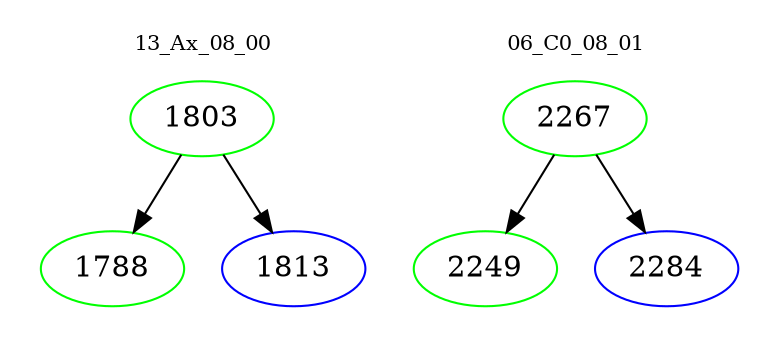 digraph{
subgraph cluster_0 {
color = white
label = "13_Ax_08_00";
fontsize=10;
T0_1803 [label="1803", color="green"]
T0_1803 -> T0_1788 [color="black"]
T0_1788 [label="1788", color="green"]
T0_1803 -> T0_1813 [color="black"]
T0_1813 [label="1813", color="blue"]
}
subgraph cluster_1 {
color = white
label = "06_C0_08_01";
fontsize=10;
T1_2267 [label="2267", color="green"]
T1_2267 -> T1_2249 [color="black"]
T1_2249 [label="2249", color="green"]
T1_2267 -> T1_2284 [color="black"]
T1_2284 [label="2284", color="blue"]
}
}
